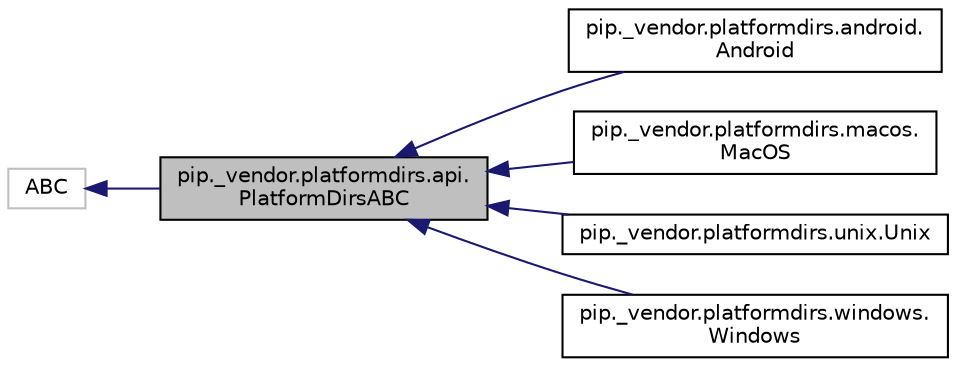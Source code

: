digraph "pip._vendor.platformdirs.api.PlatformDirsABC"
{
 // LATEX_PDF_SIZE
  edge [fontname="Helvetica",fontsize="10",labelfontname="Helvetica",labelfontsize="10"];
  node [fontname="Helvetica",fontsize="10",shape=record];
  rankdir="LR";
  Node1 [label="pip._vendor.platformdirs.api.\lPlatformDirsABC",height=0.2,width=0.4,color="black", fillcolor="grey75", style="filled", fontcolor="black",tooltip=" "];
  Node2 -> Node1 [dir="back",color="midnightblue",fontsize="10",style="solid",fontname="Helvetica"];
  Node2 [label="ABC",height=0.2,width=0.4,color="grey75", fillcolor="white", style="filled",tooltip=" "];
  Node1 -> Node3 [dir="back",color="midnightblue",fontsize="10",style="solid",fontname="Helvetica"];
  Node3 [label="pip._vendor.platformdirs.android.\lAndroid",height=0.2,width=0.4,color="black", fillcolor="white", style="filled",URL="$classpip_1_1__vendor_1_1platformdirs_1_1android_1_1Android.html",tooltip=" "];
  Node1 -> Node4 [dir="back",color="midnightblue",fontsize="10",style="solid",fontname="Helvetica"];
  Node4 [label="pip._vendor.platformdirs.macos.\lMacOS",height=0.2,width=0.4,color="black", fillcolor="white", style="filled",URL="$classpip_1_1__vendor_1_1platformdirs_1_1macos_1_1MacOS.html",tooltip=" "];
  Node1 -> Node5 [dir="back",color="midnightblue",fontsize="10",style="solid",fontname="Helvetica"];
  Node5 [label="pip._vendor.platformdirs.unix.Unix",height=0.2,width=0.4,color="black", fillcolor="white", style="filled",URL="$classpip_1_1__vendor_1_1platformdirs_1_1unix_1_1Unix.html",tooltip=" "];
  Node1 -> Node6 [dir="back",color="midnightblue",fontsize="10",style="solid",fontname="Helvetica"];
  Node6 [label="pip._vendor.platformdirs.windows.\lWindows",height=0.2,width=0.4,color="black", fillcolor="white", style="filled",URL="$classpip_1_1__vendor_1_1platformdirs_1_1windows_1_1Windows.html",tooltip=" "];
}
